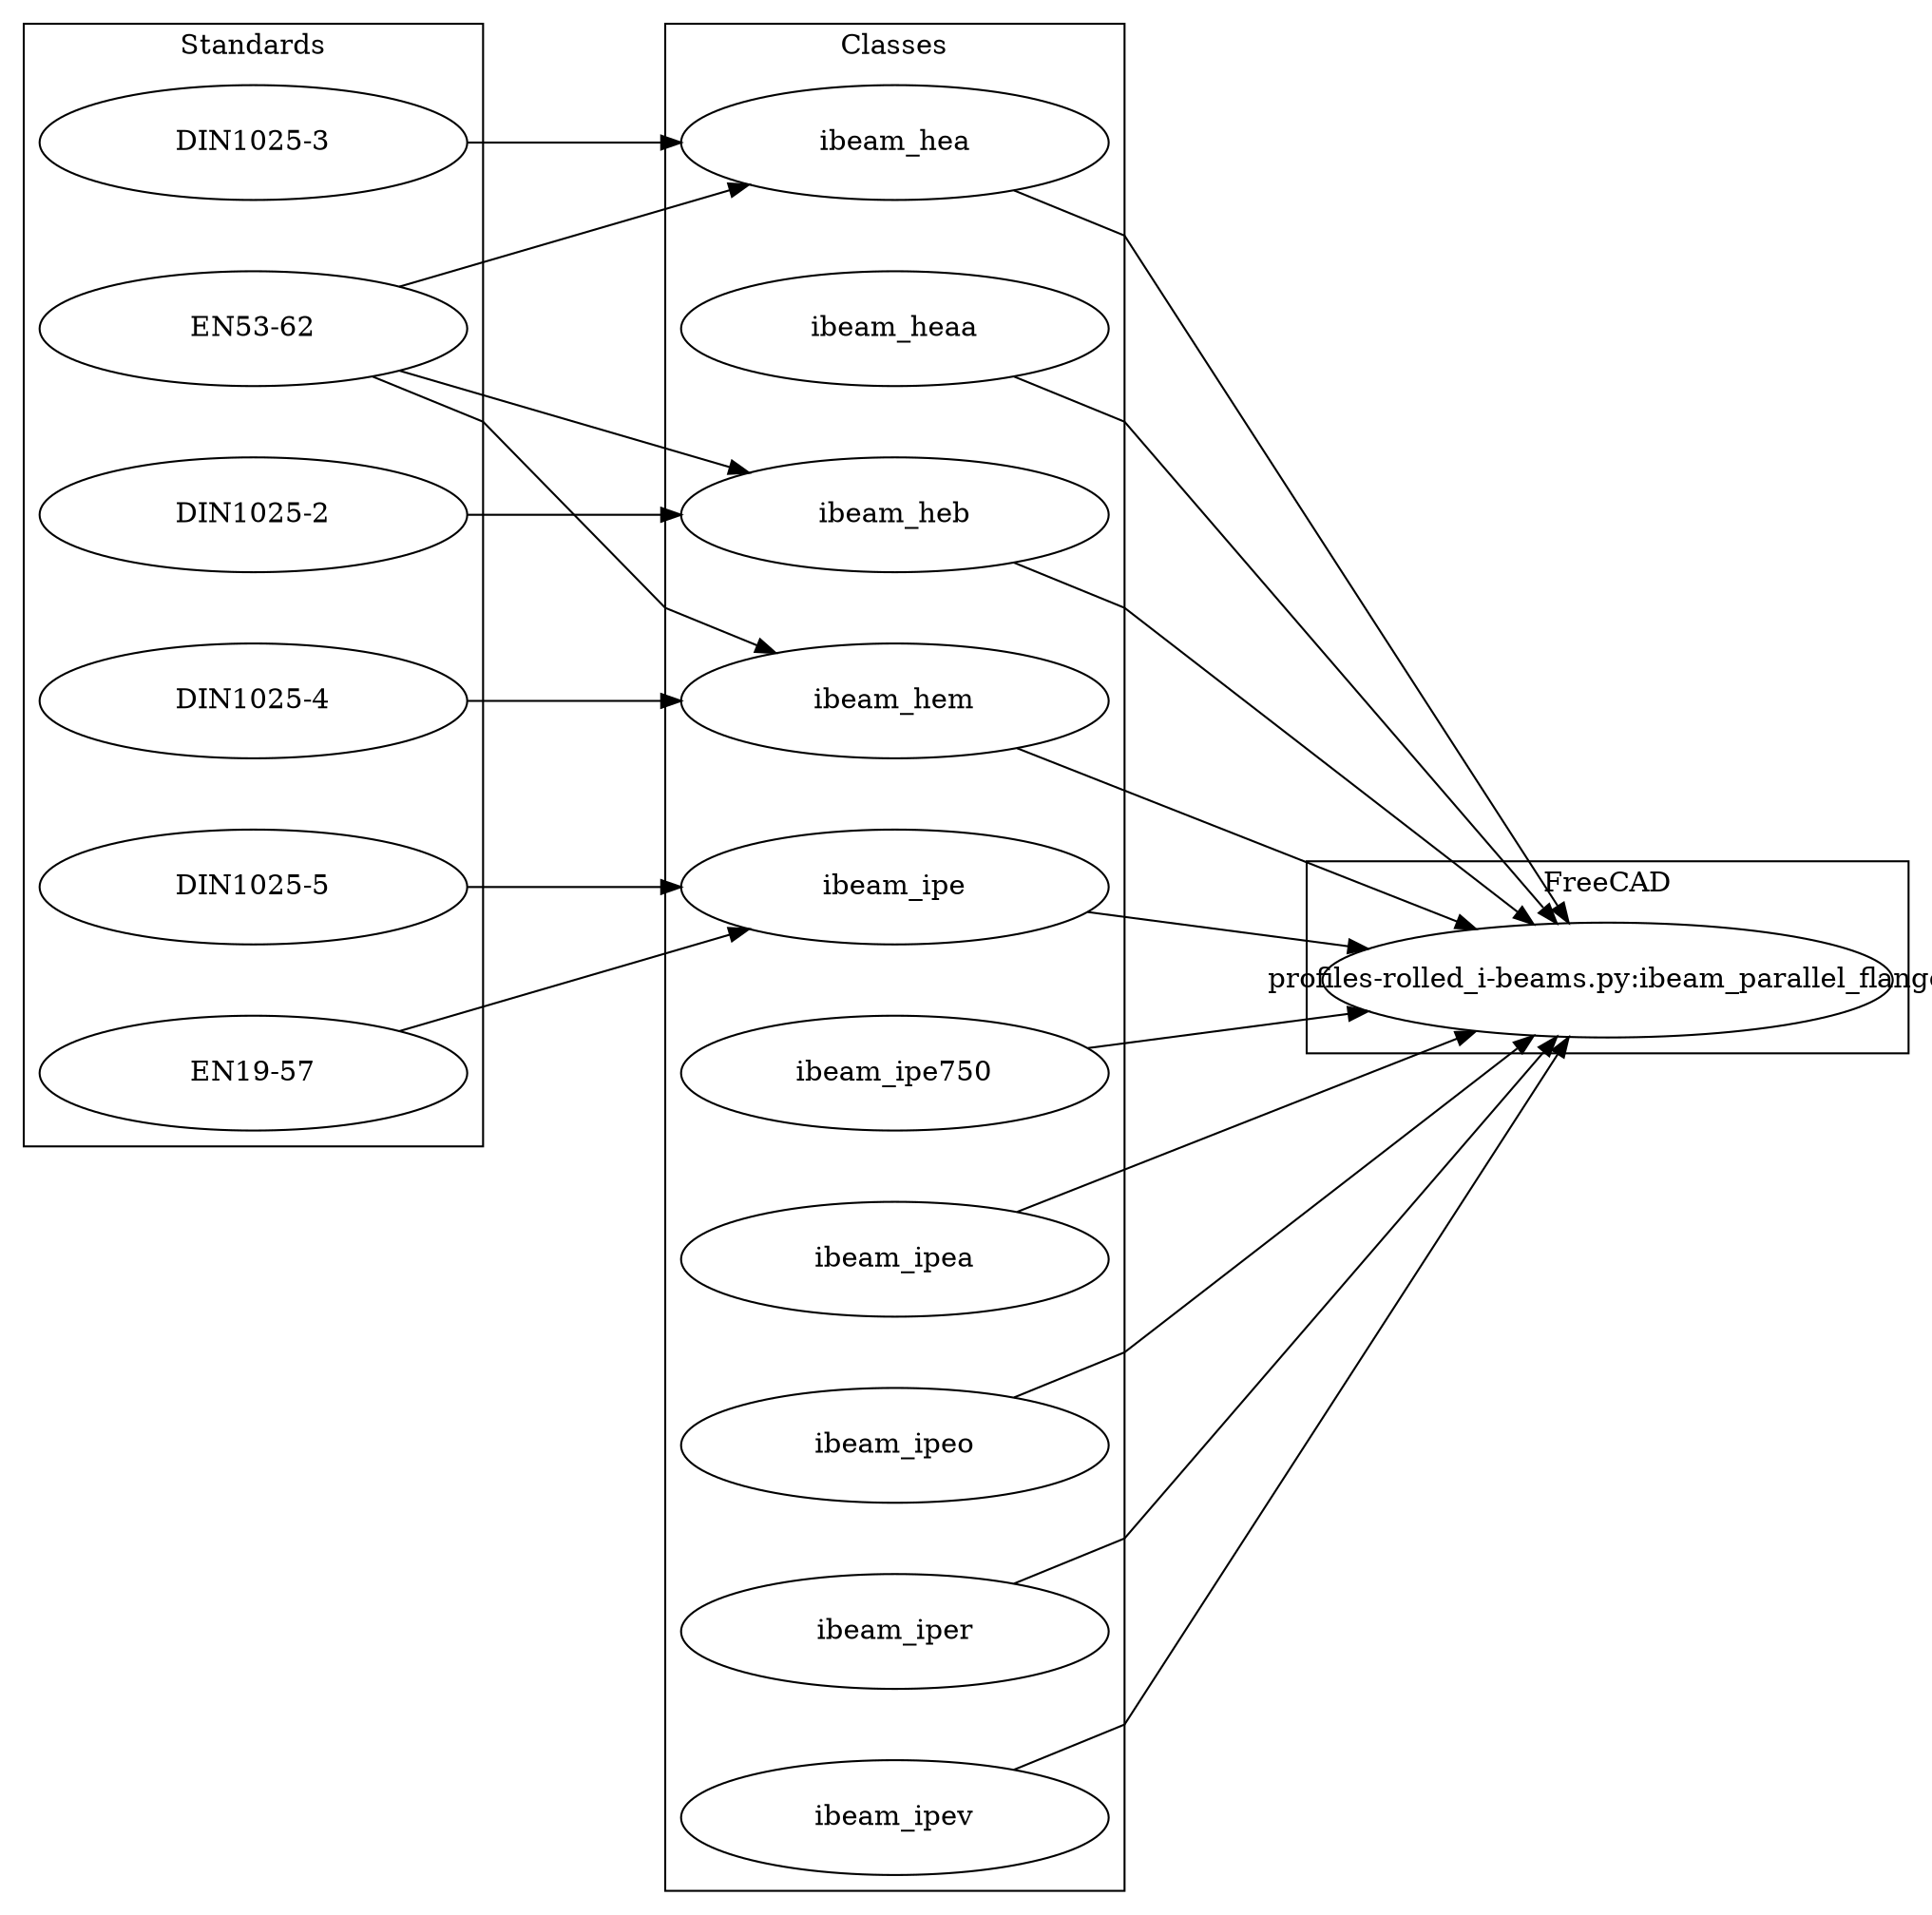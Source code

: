 digraph G {
rankdir=LR; nodesep=0.5; ranksep=1.5;splines=polyline;
subgraph cluster_cl {
label="Classes";
"ibeam_hea" [width=3, height=0.8, fixedsize=true];
"ibeam_heaa" [width=3, height=0.8, fixedsize=true];
"ibeam_heb" [width=3, height=0.8, fixedsize=true];
"ibeam_hem" [width=3, height=0.8, fixedsize=true];
"ibeam_ipe" [width=3, height=0.8, fixedsize=true];
"ibeam_ipe750" [width=3, height=0.8, fixedsize=true];
"ibeam_ipea" [width=3, height=0.8, fixedsize=true];
"ibeam_ipeo" [width=3, height=0.8, fixedsize=true];
"ibeam_iper" [width=3, height=0.8, fixedsize=true];
"ibeam_ipev" [width=3, height=0.8, fixedsize=true];
}
subgraph cluster_std {
label="Standards";
"DIN1025-3" [width=3, height=0.8, fixedsize=true];
"EN53-62" [width=3, height=0.8, fixedsize=true];
"DIN1025-2" [width=3, height=0.8, fixedsize=true];
"EN53-62" [width=3, height=0.8, fixedsize=true];
"DIN1025-4" [width=3, height=0.8, fixedsize=true];
"EN53-62" [width=3, height=0.8, fixedsize=true];
"DIN1025-5" [width=3, height=0.8, fixedsize=true];
"EN19-57" [width=3, height=0.8, fixedsize=true];
}
subgraph cluster_fcd {
label="FreeCAD";
"profiles-rolled_i-beams.py:ibeam_parallel_flange" [width=4, height=0.8, fixedsize=true];
"profiles-rolled_i-beams.py:ibeam_parallel_flange" [width=4, height=0.8, fixedsize=true];
"profiles-rolled_i-beams.py:ibeam_parallel_flange" [width=4, height=0.8, fixedsize=true];
"profiles-rolled_i-beams.py:ibeam_parallel_flange" [width=4, height=0.8, fixedsize=true];
"profiles-rolled_i-beams.py:ibeam_parallel_flange" [width=4, height=0.8, fixedsize=true];
"profiles-rolled_i-beams.py:ibeam_parallel_flange" [width=4, height=0.8, fixedsize=true];
"profiles-rolled_i-beams.py:ibeam_parallel_flange" [width=4, height=0.8, fixedsize=true];
"profiles-rolled_i-beams.py:ibeam_parallel_flange" [width=4, height=0.8, fixedsize=true];
"profiles-rolled_i-beams.py:ibeam_parallel_flange" [width=4, height=0.8, fixedsize=true];
"profiles-rolled_i-beams.py:ibeam_parallel_flange" [width=4, height=0.8, fixedsize=true];
}
subgraph cluster_ocd {
label="OpenSCAD";
}
"ibeam_hea" -> "profiles-rolled_i-beams.py:ibeam_parallel_flange";
"DIN1025-3" -> "ibeam_hea";
"EN53-62" -> "ibeam_hea";
"ibeam_heaa" -> "profiles-rolled_i-beams.py:ibeam_parallel_flange";
"ibeam_heb" -> "profiles-rolled_i-beams.py:ibeam_parallel_flange";
"DIN1025-2" -> "ibeam_heb";
"EN53-62" -> "ibeam_heb";
"ibeam_hem" -> "profiles-rolled_i-beams.py:ibeam_parallel_flange";
"DIN1025-4" -> "ibeam_hem";
"EN53-62" -> "ibeam_hem";
"ibeam_ipe" -> "profiles-rolled_i-beams.py:ibeam_parallel_flange";
"DIN1025-5" -> "ibeam_ipe";
"EN19-57" -> "ibeam_ipe";
"ibeam_ipe750" -> "profiles-rolled_i-beams.py:ibeam_parallel_flange";
"ibeam_ipea" -> "profiles-rolled_i-beams.py:ibeam_parallel_flange";
"ibeam_ipeo" -> "profiles-rolled_i-beams.py:ibeam_parallel_flange";
"ibeam_iper" -> "profiles-rolled_i-beams.py:ibeam_parallel_flange";
"ibeam_ipev" -> "profiles-rolled_i-beams.py:ibeam_parallel_flange";
}